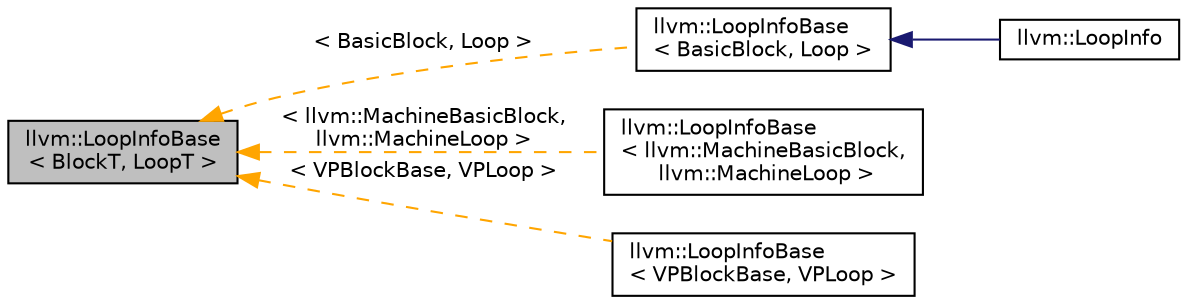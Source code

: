 digraph "llvm::LoopInfoBase&lt; BlockT, LoopT &gt;"
{
 // LATEX_PDF_SIZE
  bgcolor="transparent";
  edge [fontname="Helvetica",fontsize="10",labelfontname="Helvetica",labelfontsize="10"];
  node [fontname="Helvetica",fontsize="10",shape="box"];
  rankdir="LR";
  Node1 [label="llvm::LoopInfoBase\l\< BlockT, LoopT \>",height=0.2,width=0.4,color="black", fillcolor="grey75", style="filled", fontcolor="black",tooltip="This class builds and contains all of the top-level loop structures in the specified function."];
  Node1 -> Node2 [dir="back",color="orange",fontsize="10",style="dashed",label=" \< BasicBlock, Loop \>" ,fontname="Helvetica"];
  Node2 [label="llvm::LoopInfoBase\l\< BasicBlock, Loop \>",height=0.2,width=0.4,color="black",URL="$classllvm_1_1LoopInfoBase.html",tooltip=" "];
  Node2 -> Node3 [dir="back",color="midnightblue",fontsize="10",style="solid",fontname="Helvetica"];
  Node3 [label="llvm::LoopInfo",height=0.2,width=0.4,color="black",URL="$classllvm_1_1LoopInfo.html",tooltip=" "];
  Node1 -> Node4 [dir="back",color="orange",fontsize="10",style="dashed",label=" \< llvm::MachineBasicBlock,\l llvm::MachineLoop \>" ,fontname="Helvetica"];
  Node4 [label="llvm::LoopInfoBase\l\< llvm::MachineBasicBlock,\l llvm::MachineLoop \>",height=0.2,width=0.4,color="black",URL="$classllvm_1_1LoopInfoBase.html",tooltip=" "];
  Node1 -> Node5 [dir="back",color="orange",fontsize="10",style="dashed",label=" \< VPBlockBase, VPLoop \>" ,fontname="Helvetica"];
  Node5 [label="llvm::LoopInfoBase\l\< VPBlockBase, VPLoop \>",height=0.2,width=0.4,color="black",URL="$classllvm_1_1LoopInfoBase.html",tooltip=" "];
}
